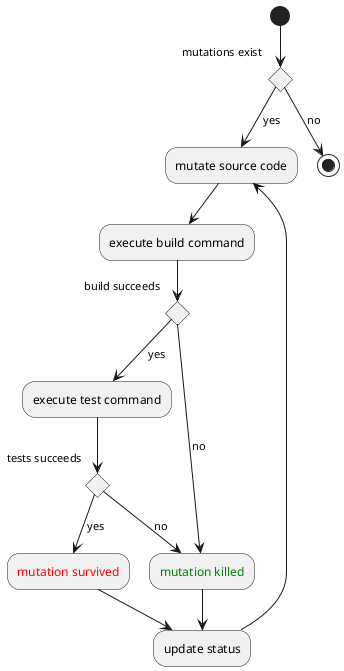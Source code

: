 @startuml
(*) --> if "mutations exist" then
-->[yes] "mutate source code"
--> "execute build command"

if "build succeeds" then
-->[yes] "execute test command"
    if "tests succeeds" then
    -->[yes] "<color:red>mutation survived</color>"
    --> "update status"
    else
    -->[no] "<color:green>mutation killed</color>"
    endif
else
-->[no] "<color:green>mutation killed</color>"
endif
--> "update status"
--> "mutate source code"
else
-->[no] (*)
endif

@enduml